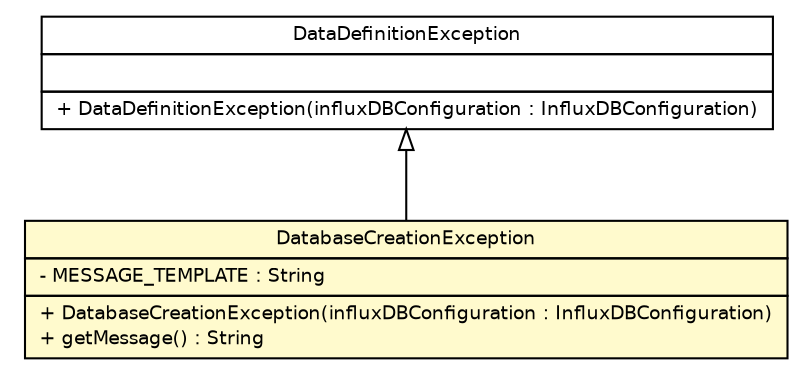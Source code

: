 #!/usr/local/bin/dot
#
# Class diagram 
# Generated by UMLGraph version R5_6-24-gf6e263 (http://www.umlgraph.org/)
#

digraph G {
	edge [fontname="Helvetica",fontsize=10,labelfontname="Helvetica",labelfontsize=10];
	node [fontname="Helvetica",fontsize=10,shape=plaintext];
	nodesep=0.25;
	ranksep=0.5;
	// com.polymathiccoder.servo.publish.influxdb.operations.error.InfluxDBOperationException.DataDefinitionException
	c290 [label=<<table title="com.polymathiccoder.servo.publish.influxdb.operations.error.InfluxDBOperationException.DataDefinitionException" border="0" cellborder="1" cellspacing="0" cellpadding="2" port="p" href="./InfluxDBOperationException.DataDefinitionException.html">
		<tr><td><table border="0" cellspacing="0" cellpadding="1">
<tr><td align="center" balign="center"> DataDefinitionException </td></tr>
		</table></td></tr>
		<tr><td><table border="0" cellspacing="0" cellpadding="1">
<tr><td align="left" balign="left">  </td></tr>
		</table></td></tr>
		<tr><td><table border="0" cellspacing="0" cellpadding="1">
<tr><td align="left" balign="left"> + DataDefinitionException(influxDBConfiguration : InfluxDBConfiguration) </td></tr>
		</table></td></tr>
		</table>>, URL="./InfluxDBOperationException.DataDefinitionException.html", fontname="Helvetica", fontcolor="black", fontsize=9.0];
	// com.polymathiccoder.servo.publish.influxdb.operations.error.InfluxDBOperationException.DataDefinitionException.DatabaseCreationException
	c291 [label=<<table title="com.polymathiccoder.servo.publish.influxdb.operations.error.InfluxDBOperationException.DataDefinitionException.DatabaseCreationException" border="0" cellborder="1" cellspacing="0" cellpadding="2" port="p" bgcolor="lemonChiffon" href="./InfluxDBOperationException.DataDefinitionException.DatabaseCreationException.html">
		<tr><td><table border="0" cellspacing="0" cellpadding="1">
<tr><td align="center" balign="center"> DatabaseCreationException </td></tr>
		</table></td></tr>
		<tr><td><table border="0" cellspacing="0" cellpadding="1">
<tr><td align="left" balign="left"> - MESSAGE_TEMPLATE : String </td></tr>
		</table></td></tr>
		<tr><td><table border="0" cellspacing="0" cellpadding="1">
<tr><td align="left" balign="left"> + DatabaseCreationException(influxDBConfiguration : InfluxDBConfiguration) </td></tr>
<tr><td align="left" balign="left"> + getMessage() : String </td></tr>
		</table></td></tr>
		</table>>, URL="./InfluxDBOperationException.DataDefinitionException.DatabaseCreationException.html", fontname="Helvetica", fontcolor="black", fontsize=9.0];
	//com.polymathiccoder.servo.publish.influxdb.operations.error.InfluxDBOperationException.DataDefinitionException.DatabaseCreationException extends com.polymathiccoder.servo.publish.influxdb.operations.error.InfluxDBOperationException.DataDefinitionException
	c290:p -> c291:p [dir=back,arrowtail=empty];
}

